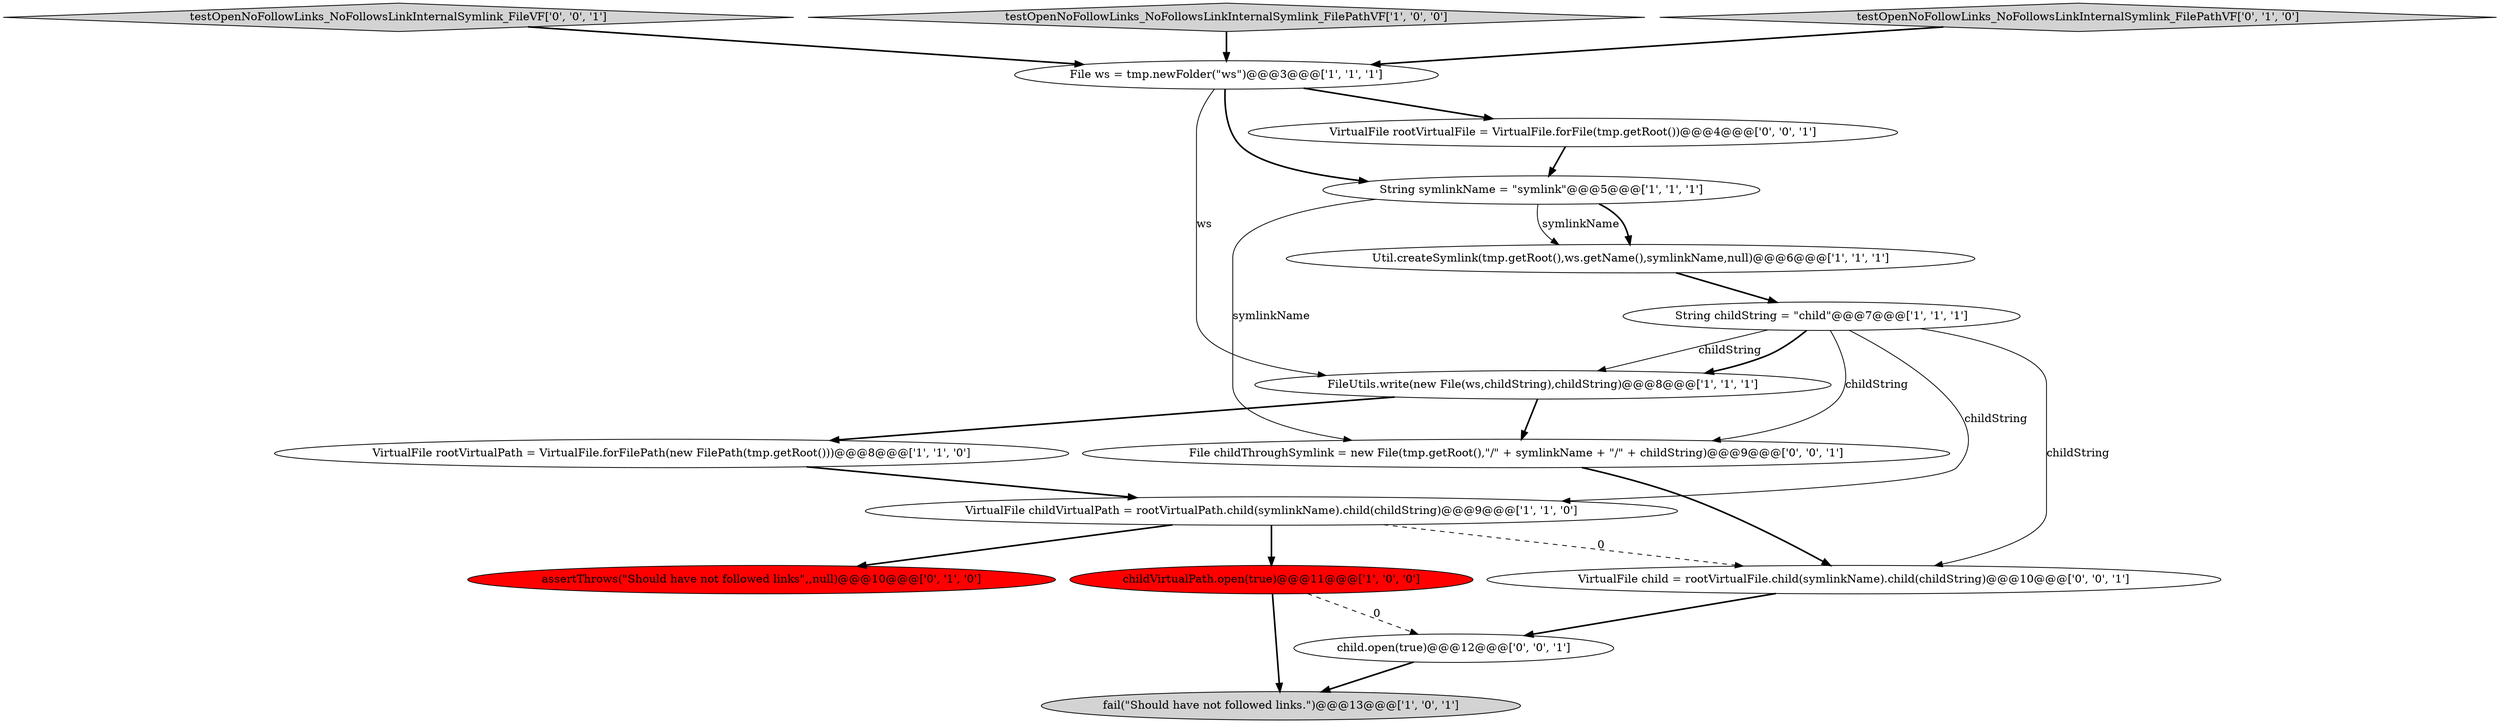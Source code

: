 digraph {
1 [style = filled, label = "FileUtils.write(new File(ws,childString),childString)@@@8@@@['1', '1', '1']", fillcolor = white, shape = ellipse image = "AAA0AAABBB1BBB"];
6 [style = filled, label = "String childString = \"child\"@@@7@@@['1', '1', '1']", fillcolor = white, shape = ellipse image = "AAA0AAABBB1BBB"];
4 [style = filled, label = "String symlinkName = \"symlink\"@@@5@@@['1', '1', '1']", fillcolor = white, shape = ellipse image = "AAA0AAABBB1BBB"];
5 [style = filled, label = "childVirtualPath.open(true)@@@11@@@['1', '0', '0']", fillcolor = red, shape = ellipse image = "AAA1AAABBB1BBB"];
9 [style = filled, label = "VirtualFile rootVirtualPath = VirtualFile.forFilePath(new FilePath(tmp.getRoot()))@@@8@@@['1', '1', '0']", fillcolor = white, shape = ellipse image = "AAA0AAABBB1BBB"];
14 [style = filled, label = "File childThroughSymlink = new File(tmp.getRoot(),\"/\" + symlinkName + \"/\" + childString)@@@9@@@['0', '0', '1']", fillcolor = white, shape = ellipse image = "AAA0AAABBB3BBB"];
16 [style = filled, label = "testOpenNoFollowLinks_NoFollowsLinkInternalSymlink_FileVF['0', '0', '1']", fillcolor = lightgray, shape = diamond image = "AAA0AAABBB3BBB"];
2 [style = filled, label = "testOpenNoFollowLinks_NoFollowsLinkInternalSymlink_FilePathVF['1', '0', '0']", fillcolor = lightgray, shape = diamond image = "AAA0AAABBB1BBB"];
7 [style = filled, label = "fail(\"Should have not followed links.\")@@@13@@@['1', '0', '1']", fillcolor = lightgray, shape = ellipse image = "AAA0AAABBB1BBB"];
8 [style = filled, label = "File ws = tmp.newFolder(\"ws\")@@@3@@@['1', '1', '1']", fillcolor = white, shape = ellipse image = "AAA0AAABBB1BBB"];
15 [style = filled, label = "child.open(true)@@@12@@@['0', '0', '1']", fillcolor = white, shape = ellipse image = "AAA0AAABBB3BBB"];
3 [style = filled, label = "VirtualFile childVirtualPath = rootVirtualPath.child(symlinkName).child(childString)@@@9@@@['1', '1', '0']", fillcolor = white, shape = ellipse image = "AAA0AAABBB1BBB"];
10 [style = filled, label = "assertThrows(\"Should have not followed links\",,null)@@@10@@@['0', '1', '0']", fillcolor = red, shape = ellipse image = "AAA1AAABBB2BBB"];
11 [style = filled, label = "testOpenNoFollowLinks_NoFollowsLinkInternalSymlink_FilePathVF['0', '1', '0']", fillcolor = lightgray, shape = diamond image = "AAA0AAABBB2BBB"];
13 [style = filled, label = "VirtualFile rootVirtualFile = VirtualFile.forFile(tmp.getRoot())@@@4@@@['0', '0', '1']", fillcolor = white, shape = ellipse image = "AAA0AAABBB3BBB"];
0 [style = filled, label = "Util.createSymlink(tmp.getRoot(),ws.getName(),symlinkName,null)@@@6@@@['1', '1', '1']", fillcolor = white, shape = ellipse image = "AAA0AAABBB1BBB"];
12 [style = filled, label = "VirtualFile child = rootVirtualFile.child(symlinkName).child(childString)@@@10@@@['0', '0', '1']", fillcolor = white, shape = ellipse image = "AAA0AAABBB3BBB"];
6->1 [style = solid, label="childString"];
15->7 [style = bold, label=""];
16->8 [style = bold, label=""];
4->0 [style = solid, label="symlinkName"];
0->6 [style = bold, label=""];
12->15 [style = bold, label=""];
6->14 [style = solid, label="childString"];
6->3 [style = solid, label="childString"];
1->9 [style = bold, label=""];
4->0 [style = bold, label=""];
6->1 [style = bold, label=""];
3->10 [style = bold, label=""];
3->5 [style = bold, label=""];
8->1 [style = solid, label="ws"];
3->12 [style = dashed, label="0"];
14->12 [style = bold, label=""];
4->14 [style = solid, label="symlinkName"];
6->12 [style = solid, label="childString"];
9->3 [style = bold, label=""];
5->7 [style = bold, label=""];
11->8 [style = bold, label=""];
1->14 [style = bold, label=""];
8->4 [style = bold, label=""];
5->15 [style = dashed, label="0"];
8->13 [style = bold, label=""];
2->8 [style = bold, label=""];
13->4 [style = bold, label=""];
}

